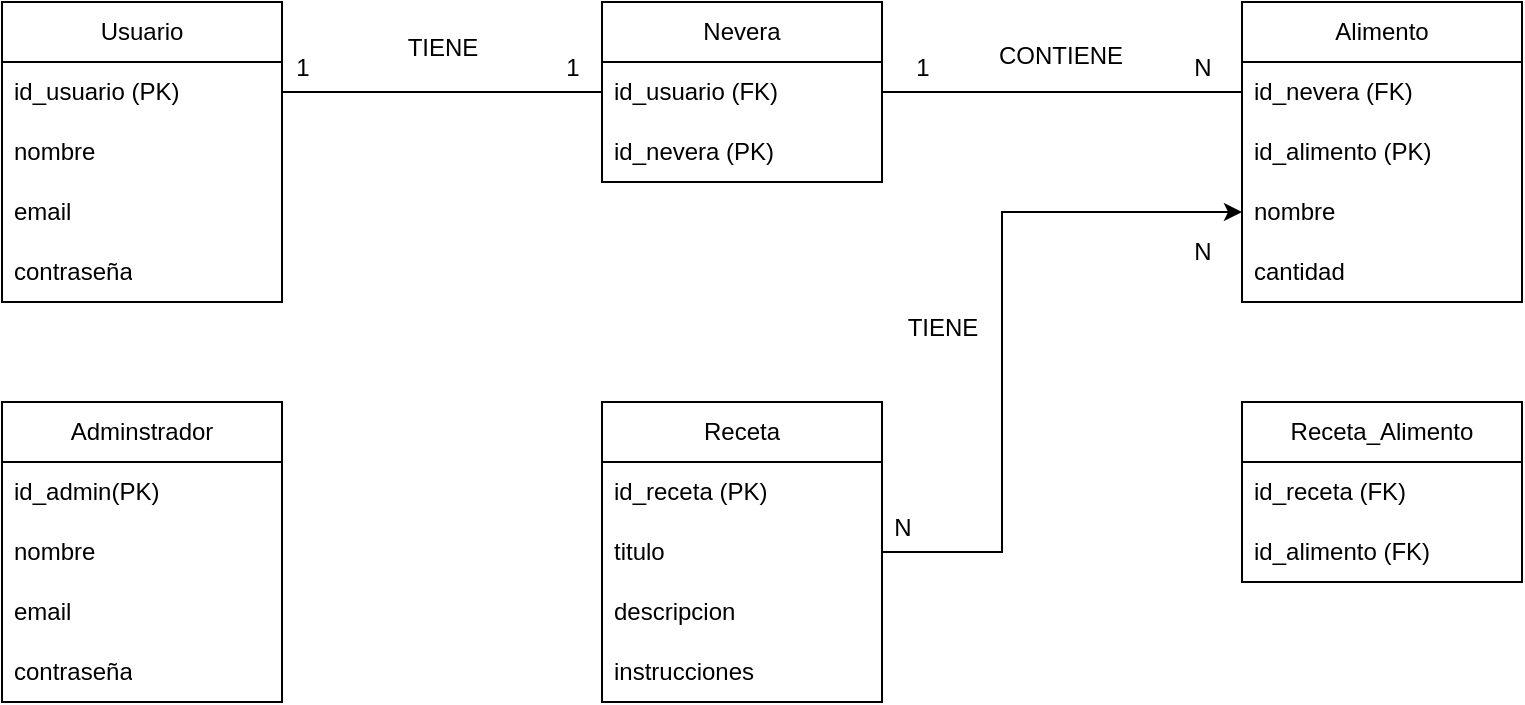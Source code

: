 <mxfile version="24.7.4">
  <diagram id="p-uSabZW2vrNhTwo_r1H" name="Página-1">
    <mxGraphModel dx="1050" dy="557" grid="1" gridSize="10" guides="1" tooltips="1" connect="1" arrows="1" fold="1" page="1" pageScale="1" pageWidth="827" pageHeight="1169" math="0" shadow="0">
      <root>
        <mxCell id="0" />
        <mxCell id="1" parent="0" />
        <mxCell id="e8yWSO6S7lqJ1qMRY__J-1" value="Usuario" style="swimlane;fontStyle=0;childLayout=stackLayout;horizontal=1;startSize=30;horizontalStack=0;resizeParent=1;resizeParentMax=0;resizeLast=0;collapsible=1;marginBottom=0;whiteSpace=wrap;html=1;" vertex="1" parent="1">
          <mxGeometry x="60" y="240" width="140" height="150" as="geometry" />
        </mxCell>
        <mxCell id="e8yWSO6S7lqJ1qMRY__J-2" value="id_usuario (PK)" style="text;strokeColor=none;fillColor=none;align=left;verticalAlign=middle;spacingLeft=4;spacingRight=4;overflow=hidden;points=[[0,0.5],[1,0.5]];portConstraint=eastwest;rotatable=0;whiteSpace=wrap;html=1;" vertex="1" parent="e8yWSO6S7lqJ1qMRY__J-1">
          <mxGeometry y="30" width="140" height="30" as="geometry" />
        </mxCell>
        <mxCell id="e8yWSO6S7lqJ1qMRY__J-3" value="nombre" style="text;strokeColor=none;fillColor=none;align=left;verticalAlign=middle;spacingLeft=4;spacingRight=4;overflow=hidden;points=[[0,0.5],[1,0.5]];portConstraint=eastwest;rotatable=0;whiteSpace=wrap;html=1;" vertex="1" parent="e8yWSO6S7lqJ1qMRY__J-1">
          <mxGeometry y="60" width="140" height="30" as="geometry" />
        </mxCell>
        <mxCell id="e8yWSO6S7lqJ1qMRY__J-4" value="email" style="text;strokeColor=none;fillColor=none;align=left;verticalAlign=middle;spacingLeft=4;spacingRight=4;overflow=hidden;points=[[0,0.5],[1,0.5]];portConstraint=eastwest;rotatable=0;whiteSpace=wrap;html=1;" vertex="1" parent="e8yWSO6S7lqJ1qMRY__J-1">
          <mxGeometry y="90" width="140" height="30" as="geometry" />
        </mxCell>
        <mxCell id="e8yWSO6S7lqJ1qMRY__J-33" value="contraseña" style="text;strokeColor=none;fillColor=none;align=left;verticalAlign=middle;spacingLeft=4;spacingRight=4;overflow=hidden;points=[[0,0.5],[1,0.5]];portConstraint=eastwest;rotatable=0;whiteSpace=wrap;html=1;" vertex="1" parent="e8yWSO6S7lqJ1qMRY__J-1">
          <mxGeometry y="120" width="140" height="30" as="geometry" />
        </mxCell>
        <mxCell id="e8yWSO6S7lqJ1qMRY__J-5" value="Nevera" style="swimlane;fontStyle=0;childLayout=stackLayout;horizontal=1;startSize=30;horizontalStack=0;resizeParent=1;resizeParentMax=0;resizeLast=0;collapsible=1;marginBottom=0;whiteSpace=wrap;html=1;" vertex="1" parent="1">
          <mxGeometry x="360" y="240" width="140" height="90" as="geometry" />
        </mxCell>
        <mxCell id="e8yWSO6S7lqJ1qMRY__J-6" value="id_usuario (FK)" style="text;strokeColor=none;fillColor=none;align=left;verticalAlign=middle;spacingLeft=4;spacingRight=4;overflow=hidden;points=[[0,0.5],[1,0.5]];portConstraint=eastwest;rotatable=0;whiteSpace=wrap;html=1;" vertex="1" parent="e8yWSO6S7lqJ1qMRY__J-5">
          <mxGeometry y="30" width="140" height="30" as="geometry" />
        </mxCell>
        <mxCell id="e8yWSO6S7lqJ1qMRY__J-7" value="id_nevera (PK)" style="text;strokeColor=none;fillColor=none;align=left;verticalAlign=middle;spacingLeft=4;spacingRight=4;overflow=hidden;points=[[0,0.5],[1,0.5]];portConstraint=eastwest;rotatable=0;whiteSpace=wrap;html=1;" vertex="1" parent="e8yWSO6S7lqJ1qMRY__J-5">
          <mxGeometry y="60" width="140" height="30" as="geometry" />
        </mxCell>
        <mxCell id="e8yWSO6S7lqJ1qMRY__J-9" value="Alimento" style="swimlane;fontStyle=0;childLayout=stackLayout;horizontal=1;startSize=30;horizontalStack=0;resizeParent=1;resizeParentMax=0;resizeLast=0;collapsible=1;marginBottom=0;whiteSpace=wrap;html=1;" vertex="1" parent="1">
          <mxGeometry x="680" y="240" width="140" height="150" as="geometry" />
        </mxCell>
        <mxCell id="e8yWSO6S7lqJ1qMRY__J-10" value="id_nevera (FK)" style="text;strokeColor=none;fillColor=none;align=left;verticalAlign=middle;spacingLeft=4;spacingRight=4;overflow=hidden;points=[[0,0.5],[1,0.5]];portConstraint=eastwest;rotatable=0;whiteSpace=wrap;html=1;" vertex="1" parent="e8yWSO6S7lqJ1qMRY__J-9">
          <mxGeometry y="30" width="140" height="30" as="geometry" />
        </mxCell>
        <mxCell id="e8yWSO6S7lqJ1qMRY__J-11" value="id_alimento (PK)" style="text;strokeColor=none;fillColor=none;align=left;verticalAlign=middle;spacingLeft=4;spacingRight=4;overflow=hidden;points=[[0,0.5],[1,0.5]];portConstraint=eastwest;rotatable=0;whiteSpace=wrap;html=1;" vertex="1" parent="e8yWSO6S7lqJ1qMRY__J-9">
          <mxGeometry y="60" width="140" height="30" as="geometry" />
        </mxCell>
        <mxCell id="e8yWSO6S7lqJ1qMRY__J-12" value="nombre" style="text;strokeColor=none;fillColor=none;align=left;verticalAlign=middle;spacingLeft=4;spacingRight=4;overflow=hidden;points=[[0,0.5],[1,0.5]];portConstraint=eastwest;rotatable=0;whiteSpace=wrap;html=1;" vertex="1" parent="e8yWSO6S7lqJ1qMRY__J-9">
          <mxGeometry y="90" width="140" height="30" as="geometry" />
        </mxCell>
        <mxCell id="e8yWSO6S7lqJ1qMRY__J-34" value="cantidad" style="text;strokeColor=none;fillColor=none;align=left;verticalAlign=middle;spacingLeft=4;spacingRight=4;overflow=hidden;points=[[0,0.5],[1,0.5]];portConstraint=eastwest;rotatable=0;whiteSpace=wrap;html=1;" vertex="1" parent="e8yWSO6S7lqJ1qMRY__J-9">
          <mxGeometry y="120" width="140" height="30" as="geometry" />
        </mxCell>
        <mxCell id="e8yWSO6S7lqJ1qMRY__J-13" value="Adminstrador" style="swimlane;fontStyle=0;childLayout=stackLayout;horizontal=1;startSize=30;horizontalStack=0;resizeParent=1;resizeParentMax=0;resizeLast=0;collapsible=1;marginBottom=0;whiteSpace=wrap;html=1;" vertex="1" parent="1">
          <mxGeometry x="60" y="440" width="140" height="150" as="geometry" />
        </mxCell>
        <mxCell id="e8yWSO6S7lqJ1qMRY__J-14" value="id_admin(PK)" style="text;strokeColor=none;fillColor=none;align=left;verticalAlign=middle;spacingLeft=4;spacingRight=4;overflow=hidden;points=[[0,0.5],[1,0.5]];portConstraint=eastwest;rotatable=0;whiteSpace=wrap;html=1;" vertex="1" parent="e8yWSO6S7lqJ1qMRY__J-13">
          <mxGeometry y="30" width="140" height="30" as="geometry" />
        </mxCell>
        <mxCell id="e8yWSO6S7lqJ1qMRY__J-15" value="nombre" style="text;strokeColor=none;fillColor=none;align=left;verticalAlign=middle;spacingLeft=4;spacingRight=4;overflow=hidden;points=[[0,0.5],[1,0.5]];portConstraint=eastwest;rotatable=0;whiteSpace=wrap;html=1;" vertex="1" parent="e8yWSO6S7lqJ1qMRY__J-13">
          <mxGeometry y="60" width="140" height="30" as="geometry" />
        </mxCell>
        <mxCell id="e8yWSO6S7lqJ1qMRY__J-16" value="email" style="text;strokeColor=none;fillColor=none;align=left;verticalAlign=middle;spacingLeft=4;spacingRight=4;overflow=hidden;points=[[0,0.5],[1,0.5]];portConstraint=eastwest;rotatable=0;whiteSpace=wrap;html=1;" vertex="1" parent="e8yWSO6S7lqJ1qMRY__J-13">
          <mxGeometry y="90" width="140" height="30" as="geometry" />
        </mxCell>
        <mxCell id="e8yWSO6S7lqJ1qMRY__J-35" value="contraseña" style="text;strokeColor=none;fillColor=none;align=left;verticalAlign=middle;spacingLeft=4;spacingRight=4;overflow=hidden;points=[[0,0.5],[1,0.5]];portConstraint=eastwest;rotatable=0;whiteSpace=wrap;html=1;" vertex="1" parent="e8yWSO6S7lqJ1qMRY__J-13">
          <mxGeometry y="120" width="140" height="30" as="geometry" />
        </mxCell>
        <mxCell id="e8yWSO6S7lqJ1qMRY__J-46" style="edgeStyle=orthogonalEdgeStyle;rounded=0;orthogonalLoop=1;jettySize=auto;html=1;entryX=0;entryY=0.5;entryDx=0;entryDy=0;" edge="1" parent="1" source="e8yWSO6S7lqJ1qMRY__J-17" target="e8yWSO6S7lqJ1qMRY__J-12">
          <mxGeometry relative="1" as="geometry">
            <Array as="points">
              <mxPoint x="560" y="515" />
              <mxPoint x="560" y="345" />
            </Array>
          </mxGeometry>
        </mxCell>
        <mxCell id="e8yWSO6S7lqJ1qMRY__J-17" value="Receta" style="swimlane;fontStyle=0;childLayout=stackLayout;horizontal=1;startSize=30;horizontalStack=0;resizeParent=1;resizeParentMax=0;resizeLast=0;collapsible=1;marginBottom=0;whiteSpace=wrap;html=1;" vertex="1" parent="1">
          <mxGeometry x="360" y="440" width="140" height="150" as="geometry" />
        </mxCell>
        <mxCell id="e8yWSO6S7lqJ1qMRY__J-18" value="id_receta (PK)" style="text;strokeColor=none;fillColor=none;align=left;verticalAlign=middle;spacingLeft=4;spacingRight=4;overflow=hidden;points=[[0,0.5],[1,0.5]];portConstraint=eastwest;rotatable=0;whiteSpace=wrap;html=1;" vertex="1" parent="e8yWSO6S7lqJ1qMRY__J-17">
          <mxGeometry y="30" width="140" height="30" as="geometry" />
        </mxCell>
        <mxCell id="e8yWSO6S7lqJ1qMRY__J-19" value="titulo" style="text;strokeColor=none;fillColor=none;align=left;verticalAlign=middle;spacingLeft=4;spacingRight=4;overflow=hidden;points=[[0,0.5],[1,0.5]];portConstraint=eastwest;rotatable=0;whiteSpace=wrap;html=1;" vertex="1" parent="e8yWSO6S7lqJ1qMRY__J-17">
          <mxGeometry y="60" width="140" height="30" as="geometry" />
        </mxCell>
        <mxCell id="e8yWSO6S7lqJ1qMRY__J-20" value="descripcion" style="text;strokeColor=none;fillColor=none;align=left;verticalAlign=middle;spacingLeft=4;spacingRight=4;overflow=hidden;points=[[0,0.5],[1,0.5]];portConstraint=eastwest;rotatable=0;whiteSpace=wrap;html=1;" vertex="1" parent="e8yWSO6S7lqJ1qMRY__J-17">
          <mxGeometry y="90" width="140" height="30" as="geometry" />
        </mxCell>
        <mxCell id="e8yWSO6S7lqJ1qMRY__J-36" value="instrucciones" style="text;strokeColor=none;fillColor=none;align=left;verticalAlign=middle;spacingLeft=4;spacingRight=4;overflow=hidden;points=[[0,0.5],[1,0.5]];portConstraint=eastwest;rotatable=0;whiteSpace=wrap;html=1;" vertex="1" parent="e8yWSO6S7lqJ1qMRY__J-17">
          <mxGeometry y="120" width="140" height="30" as="geometry" />
        </mxCell>
        <mxCell id="e8yWSO6S7lqJ1qMRY__J-21" value="Receta_Alimento" style="swimlane;fontStyle=0;childLayout=stackLayout;horizontal=1;startSize=30;horizontalStack=0;resizeParent=1;resizeParentMax=0;resizeLast=0;collapsible=1;marginBottom=0;whiteSpace=wrap;html=1;" vertex="1" parent="1">
          <mxGeometry x="680" y="440" width="140" height="90" as="geometry" />
        </mxCell>
        <mxCell id="e8yWSO6S7lqJ1qMRY__J-22" value="id_receta (FK)" style="text;strokeColor=none;fillColor=none;align=left;verticalAlign=middle;spacingLeft=4;spacingRight=4;overflow=hidden;points=[[0,0.5],[1,0.5]];portConstraint=eastwest;rotatable=0;whiteSpace=wrap;html=1;" vertex="1" parent="e8yWSO6S7lqJ1qMRY__J-21">
          <mxGeometry y="30" width="140" height="30" as="geometry" />
        </mxCell>
        <mxCell id="e8yWSO6S7lqJ1qMRY__J-23" value="id_alimento (FK)" style="text;strokeColor=none;fillColor=none;align=left;verticalAlign=middle;spacingLeft=4;spacingRight=4;overflow=hidden;points=[[0,0.5],[1,0.5]];portConstraint=eastwest;rotatable=0;whiteSpace=wrap;html=1;" vertex="1" parent="e8yWSO6S7lqJ1qMRY__J-21">
          <mxGeometry y="60" width="140" height="30" as="geometry" />
        </mxCell>
        <mxCell id="e8yWSO6S7lqJ1qMRY__J-37" style="edgeStyle=orthogonalEdgeStyle;rounded=0;orthogonalLoop=1;jettySize=auto;html=1;exitX=1;exitY=0.5;exitDx=0;exitDy=0;entryX=0;entryY=0.5;entryDx=0;entryDy=0;startArrow=none;startFill=0;endArrow=none;endFill=0;" edge="1" parent="1" source="e8yWSO6S7lqJ1qMRY__J-2" target="e8yWSO6S7lqJ1qMRY__J-6">
          <mxGeometry relative="1" as="geometry" />
        </mxCell>
        <mxCell id="e8yWSO6S7lqJ1qMRY__J-38" value="1" style="text;html=1;align=center;verticalAlign=middle;resizable=0;points=[];autosize=1;strokeColor=none;fillColor=none;" vertex="1" parent="1">
          <mxGeometry x="195" y="258" width="30" height="30" as="geometry" />
        </mxCell>
        <mxCell id="e8yWSO6S7lqJ1qMRY__J-39" value="1" style="text;html=1;align=center;verticalAlign=middle;resizable=0;points=[];autosize=1;strokeColor=none;fillColor=none;" vertex="1" parent="1">
          <mxGeometry x="330" y="258" width="30" height="30" as="geometry" />
        </mxCell>
        <mxCell id="e8yWSO6S7lqJ1qMRY__J-40" value="TIENE" style="text;html=1;align=center;verticalAlign=middle;resizable=0;points=[];autosize=1;strokeColor=none;fillColor=none;" vertex="1" parent="1">
          <mxGeometry x="250" y="248" width="60" height="30" as="geometry" />
        </mxCell>
        <mxCell id="e8yWSO6S7lqJ1qMRY__J-41" style="edgeStyle=orthogonalEdgeStyle;rounded=0;orthogonalLoop=1;jettySize=auto;html=1;exitX=1;exitY=0.5;exitDx=0;exitDy=0;entryX=0;entryY=0.5;entryDx=0;entryDy=0;endArrow=none;endFill=0;" edge="1" parent="1" source="e8yWSO6S7lqJ1qMRY__J-6" target="e8yWSO6S7lqJ1qMRY__J-10">
          <mxGeometry relative="1" as="geometry" />
        </mxCell>
        <mxCell id="e8yWSO6S7lqJ1qMRY__J-43" value="1" style="text;html=1;align=center;verticalAlign=middle;resizable=0;points=[];autosize=1;strokeColor=none;fillColor=none;" vertex="1" parent="1">
          <mxGeometry x="505" y="258" width="30" height="30" as="geometry" />
        </mxCell>
        <mxCell id="e8yWSO6S7lqJ1qMRY__J-44" value="N" style="text;html=1;align=center;verticalAlign=middle;resizable=0;points=[];autosize=1;strokeColor=none;fillColor=none;" vertex="1" parent="1">
          <mxGeometry x="645" y="258" width="30" height="30" as="geometry" />
        </mxCell>
        <mxCell id="e8yWSO6S7lqJ1qMRY__J-45" value="CONTIENE" style="text;html=1;align=center;verticalAlign=middle;resizable=0;points=[];autosize=1;strokeColor=none;fillColor=none;" vertex="1" parent="1">
          <mxGeometry x="544" y="252" width="90" height="30" as="geometry" />
        </mxCell>
        <mxCell id="e8yWSO6S7lqJ1qMRY__J-47" value="N" style="text;html=1;align=center;verticalAlign=middle;resizable=0;points=[];autosize=1;strokeColor=none;fillColor=none;" vertex="1" parent="1">
          <mxGeometry x="495" y="488" width="30" height="30" as="geometry" />
        </mxCell>
        <mxCell id="e8yWSO6S7lqJ1qMRY__J-48" value="N" style="text;html=1;align=center;verticalAlign=middle;resizable=0;points=[];autosize=1;strokeColor=none;fillColor=none;" vertex="1" parent="1">
          <mxGeometry x="645" y="350" width="30" height="30" as="geometry" />
        </mxCell>
        <mxCell id="e8yWSO6S7lqJ1qMRY__J-49" value="TIENE" style="text;html=1;align=center;verticalAlign=middle;resizable=0;points=[];autosize=1;strokeColor=none;fillColor=none;" vertex="1" parent="1">
          <mxGeometry x="500" y="388" width="60" height="30" as="geometry" />
        </mxCell>
      </root>
    </mxGraphModel>
  </diagram>
</mxfile>
